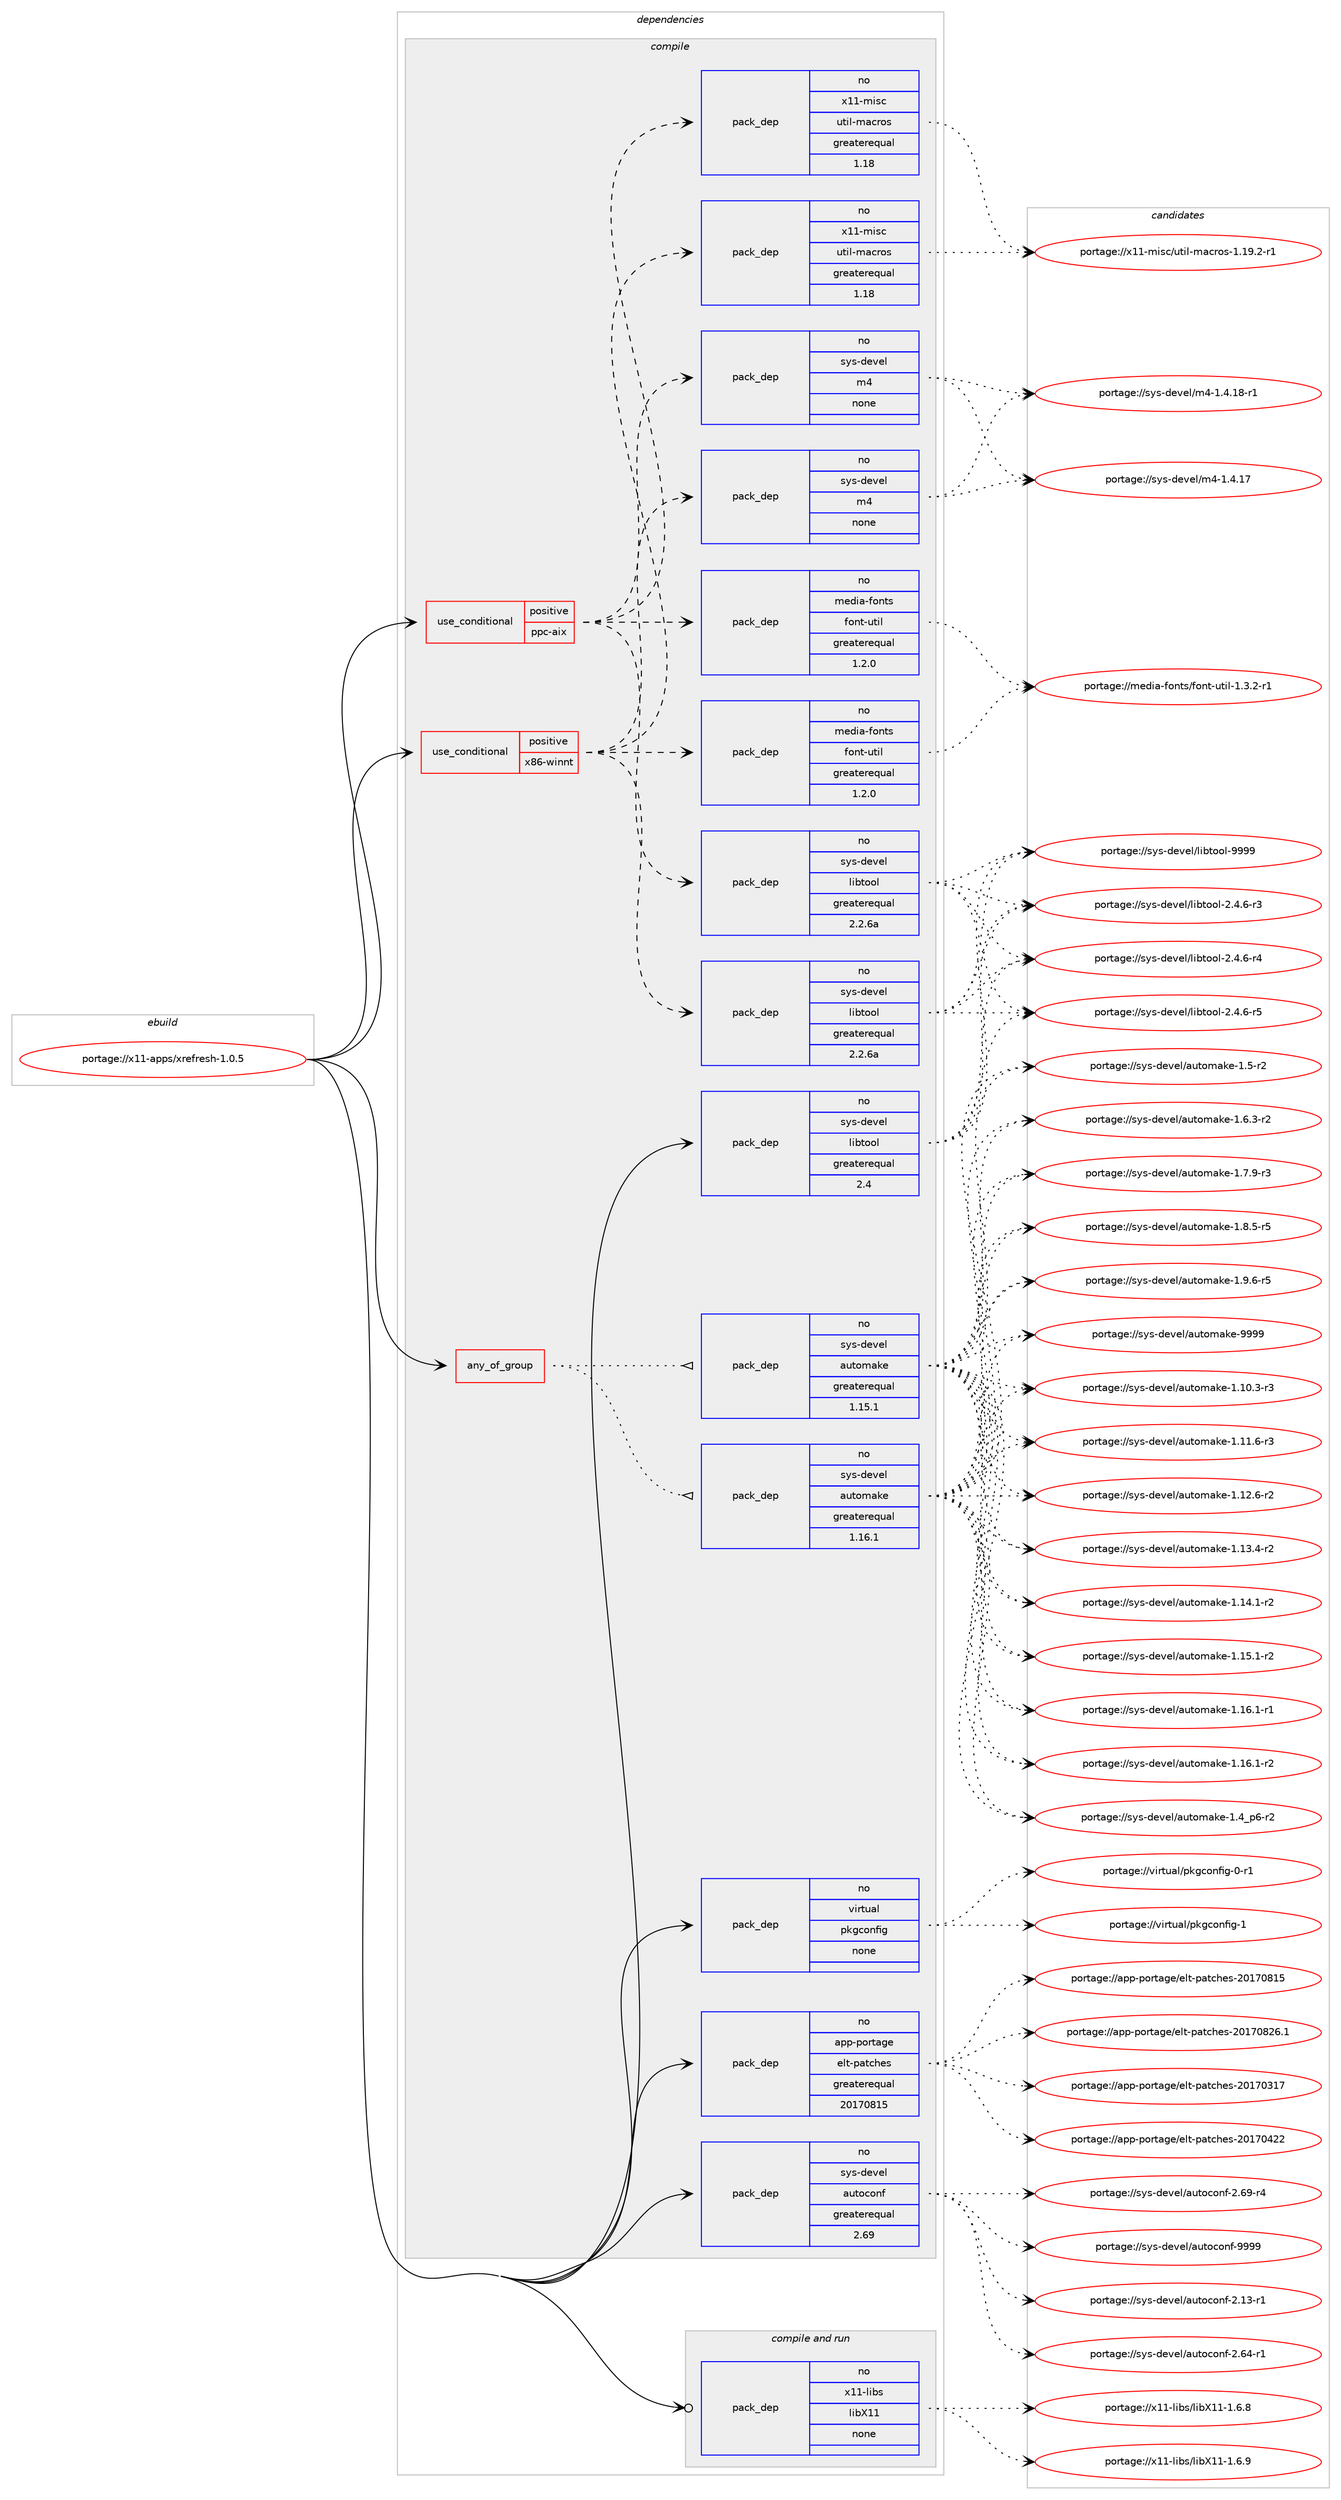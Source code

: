 digraph prolog {

# *************
# Graph options
# *************

newrank=true;
concentrate=true;
compound=true;
graph [rankdir=LR,fontname=Helvetica,fontsize=10,ranksep=1.5];#, ranksep=2.5, nodesep=0.2];
edge  [arrowhead=vee];
node  [fontname=Helvetica,fontsize=10];

# **********
# The ebuild
# **********

subgraph cluster_leftcol {
color=gray;
rank=same;
label=<<i>ebuild</i>>;
id [label="portage://x11-apps/xrefresh-1.0.5", color=red, width=4, href="../x11-apps/xrefresh-1.0.5.svg"];
}

# ****************
# The dependencies
# ****************

subgraph cluster_midcol {
color=gray;
label=<<i>dependencies</i>>;
subgraph cluster_compile {
fillcolor="#eeeeee";
style=filled;
label=<<i>compile</i>>;
subgraph any7689 {
dependency446697 [label=<<TABLE BORDER="0" CELLBORDER="1" CELLSPACING="0" CELLPADDING="4"><TR><TD CELLPADDING="10">any_of_group</TD></TR></TABLE>>, shape=none, color=red];subgraph pack331219 {
dependency446698 [label=<<TABLE BORDER="0" CELLBORDER="1" CELLSPACING="0" CELLPADDING="4" WIDTH="220"><TR><TD ROWSPAN="6" CELLPADDING="30">pack_dep</TD></TR><TR><TD WIDTH="110">no</TD></TR><TR><TD>sys-devel</TD></TR><TR><TD>automake</TD></TR><TR><TD>greaterequal</TD></TR><TR><TD>1.16.1</TD></TR></TABLE>>, shape=none, color=blue];
}
dependency446697:e -> dependency446698:w [weight=20,style="dotted",arrowhead="oinv"];
subgraph pack331220 {
dependency446699 [label=<<TABLE BORDER="0" CELLBORDER="1" CELLSPACING="0" CELLPADDING="4" WIDTH="220"><TR><TD ROWSPAN="6" CELLPADDING="30">pack_dep</TD></TR><TR><TD WIDTH="110">no</TD></TR><TR><TD>sys-devel</TD></TR><TR><TD>automake</TD></TR><TR><TD>greaterequal</TD></TR><TR><TD>1.15.1</TD></TR></TABLE>>, shape=none, color=blue];
}
dependency446697:e -> dependency446699:w [weight=20,style="dotted",arrowhead="oinv"];
}
id:e -> dependency446697:w [weight=20,style="solid",arrowhead="vee"];
subgraph cond107504 {
dependency446700 [label=<<TABLE BORDER="0" CELLBORDER="1" CELLSPACING="0" CELLPADDING="4"><TR><TD ROWSPAN="3" CELLPADDING="10">use_conditional</TD></TR><TR><TD>positive</TD></TR><TR><TD>ppc-aix</TD></TR></TABLE>>, shape=none, color=red];
subgraph pack331221 {
dependency446701 [label=<<TABLE BORDER="0" CELLBORDER="1" CELLSPACING="0" CELLPADDING="4" WIDTH="220"><TR><TD ROWSPAN="6" CELLPADDING="30">pack_dep</TD></TR><TR><TD WIDTH="110">no</TD></TR><TR><TD>sys-devel</TD></TR><TR><TD>libtool</TD></TR><TR><TD>greaterequal</TD></TR><TR><TD>2.2.6a</TD></TR></TABLE>>, shape=none, color=blue];
}
dependency446700:e -> dependency446701:w [weight=20,style="dashed",arrowhead="vee"];
subgraph pack331222 {
dependency446702 [label=<<TABLE BORDER="0" CELLBORDER="1" CELLSPACING="0" CELLPADDING="4" WIDTH="220"><TR><TD ROWSPAN="6" CELLPADDING="30">pack_dep</TD></TR><TR><TD WIDTH="110">no</TD></TR><TR><TD>sys-devel</TD></TR><TR><TD>m4</TD></TR><TR><TD>none</TD></TR><TR><TD></TD></TR></TABLE>>, shape=none, color=blue];
}
dependency446700:e -> dependency446702:w [weight=20,style="dashed",arrowhead="vee"];
subgraph pack331223 {
dependency446703 [label=<<TABLE BORDER="0" CELLBORDER="1" CELLSPACING="0" CELLPADDING="4" WIDTH="220"><TR><TD ROWSPAN="6" CELLPADDING="30">pack_dep</TD></TR><TR><TD WIDTH="110">no</TD></TR><TR><TD>x11-misc</TD></TR><TR><TD>util-macros</TD></TR><TR><TD>greaterequal</TD></TR><TR><TD>1.18</TD></TR></TABLE>>, shape=none, color=blue];
}
dependency446700:e -> dependency446703:w [weight=20,style="dashed",arrowhead="vee"];
subgraph pack331224 {
dependency446704 [label=<<TABLE BORDER="0" CELLBORDER="1" CELLSPACING="0" CELLPADDING="4" WIDTH="220"><TR><TD ROWSPAN="6" CELLPADDING="30">pack_dep</TD></TR><TR><TD WIDTH="110">no</TD></TR><TR><TD>media-fonts</TD></TR><TR><TD>font-util</TD></TR><TR><TD>greaterequal</TD></TR><TR><TD>1.2.0</TD></TR></TABLE>>, shape=none, color=blue];
}
dependency446700:e -> dependency446704:w [weight=20,style="dashed",arrowhead="vee"];
}
id:e -> dependency446700:w [weight=20,style="solid",arrowhead="vee"];
subgraph cond107505 {
dependency446705 [label=<<TABLE BORDER="0" CELLBORDER="1" CELLSPACING="0" CELLPADDING="4"><TR><TD ROWSPAN="3" CELLPADDING="10">use_conditional</TD></TR><TR><TD>positive</TD></TR><TR><TD>x86-winnt</TD></TR></TABLE>>, shape=none, color=red];
subgraph pack331225 {
dependency446706 [label=<<TABLE BORDER="0" CELLBORDER="1" CELLSPACING="0" CELLPADDING="4" WIDTH="220"><TR><TD ROWSPAN="6" CELLPADDING="30">pack_dep</TD></TR><TR><TD WIDTH="110">no</TD></TR><TR><TD>sys-devel</TD></TR><TR><TD>libtool</TD></TR><TR><TD>greaterequal</TD></TR><TR><TD>2.2.6a</TD></TR></TABLE>>, shape=none, color=blue];
}
dependency446705:e -> dependency446706:w [weight=20,style="dashed",arrowhead="vee"];
subgraph pack331226 {
dependency446707 [label=<<TABLE BORDER="0" CELLBORDER="1" CELLSPACING="0" CELLPADDING="4" WIDTH="220"><TR><TD ROWSPAN="6" CELLPADDING="30">pack_dep</TD></TR><TR><TD WIDTH="110">no</TD></TR><TR><TD>sys-devel</TD></TR><TR><TD>m4</TD></TR><TR><TD>none</TD></TR><TR><TD></TD></TR></TABLE>>, shape=none, color=blue];
}
dependency446705:e -> dependency446707:w [weight=20,style="dashed",arrowhead="vee"];
subgraph pack331227 {
dependency446708 [label=<<TABLE BORDER="0" CELLBORDER="1" CELLSPACING="0" CELLPADDING="4" WIDTH="220"><TR><TD ROWSPAN="6" CELLPADDING="30">pack_dep</TD></TR><TR><TD WIDTH="110">no</TD></TR><TR><TD>x11-misc</TD></TR><TR><TD>util-macros</TD></TR><TR><TD>greaterequal</TD></TR><TR><TD>1.18</TD></TR></TABLE>>, shape=none, color=blue];
}
dependency446705:e -> dependency446708:w [weight=20,style="dashed",arrowhead="vee"];
subgraph pack331228 {
dependency446709 [label=<<TABLE BORDER="0" CELLBORDER="1" CELLSPACING="0" CELLPADDING="4" WIDTH="220"><TR><TD ROWSPAN="6" CELLPADDING="30">pack_dep</TD></TR><TR><TD WIDTH="110">no</TD></TR><TR><TD>media-fonts</TD></TR><TR><TD>font-util</TD></TR><TR><TD>greaterequal</TD></TR><TR><TD>1.2.0</TD></TR></TABLE>>, shape=none, color=blue];
}
dependency446705:e -> dependency446709:w [weight=20,style="dashed",arrowhead="vee"];
}
id:e -> dependency446705:w [weight=20,style="solid",arrowhead="vee"];
subgraph pack331229 {
dependency446710 [label=<<TABLE BORDER="0" CELLBORDER="1" CELLSPACING="0" CELLPADDING="4" WIDTH="220"><TR><TD ROWSPAN="6" CELLPADDING="30">pack_dep</TD></TR><TR><TD WIDTH="110">no</TD></TR><TR><TD>app-portage</TD></TR><TR><TD>elt-patches</TD></TR><TR><TD>greaterequal</TD></TR><TR><TD>20170815</TD></TR></TABLE>>, shape=none, color=blue];
}
id:e -> dependency446710:w [weight=20,style="solid",arrowhead="vee"];
subgraph pack331230 {
dependency446711 [label=<<TABLE BORDER="0" CELLBORDER="1" CELLSPACING="0" CELLPADDING="4" WIDTH="220"><TR><TD ROWSPAN="6" CELLPADDING="30">pack_dep</TD></TR><TR><TD WIDTH="110">no</TD></TR><TR><TD>sys-devel</TD></TR><TR><TD>autoconf</TD></TR><TR><TD>greaterequal</TD></TR><TR><TD>2.69</TD></TR></TABLE>>, shape=none, color=blue];
}
id:e -> dependency446711:w [weight=20,style="solid",arrowhead="vee"];
subgraph pack331231 {
dependency446712 [label=<<TABLE BORDER="0" CELLBORDER="1" CELLSPACING="0" CELLPADDING="4" WIDTH="220"><TR><TD ROWSPAN="6" CELLPADDING="30">pack_dep</TD></TR><TR><TD WIDTH="110">no</TD></TR><TR><TD>sys-devel</TD></TR><TR><TD>libtool</TD></TR><TR><TD>greaterequal</TD></TR><TR><TD>2.4</TD></TR></TABLE>>, shape=none, color=blue];
}
id:e -> dependency446712:w [weight=20,style="solid",arrowhead="vee"];
subgraph pack331232 {
dependency446713 [label=<<TABLE BORDER="0" CELLBORDER="1" CELLSPACING="0" CELLPADDING="4" WIDTH="220"><TR><TD ROWSPAN="6" CELLPADDING="30">pack_dep</TD></TR><TR><TD WIDTH="110">no</TD></TR><TR><TD>virtual</TD></TR><TR><TD>pkgconfig</TD></TR><TR><TD>none</TD></TR><TR><TD></TD></TR></TABLE>>, shape=none, color=blue];
}
id:e -> dependency446713:w [weight=20,style="solid",arrowhead="vee"];
}
subgraph cluster_compileandrun {
fillcolor="#eeeeee";
style=filled;
label=<<i>compile and run</i>>;
subgraph pack331233 {
dependency446714 [label=<<TABLE BORDER="0" CELLBORDER="1" CELLSPACING="0" CELLPADDING="4" WIDTH="220"><TR><TD ROWSPAN="6" CELLPADDING="30">pack_dep</TD></TR><TR><TD WIDTH="110">no</TD></TR><TR><TD>x11-libs</TD></TR><TR><TD>libX11</TD></TR><TR><TD>none</TD></TR><TR><TD></TD></TR></TABLE>>, shape=none, color=blue];
}
id:e -> dependency446714:w [weight=20,style="solid",arrowhead="odotvee"];
}
subgraph cluster_run {
fillcolor="#eeeeee";
style=filled;
label=<<i>run</i>>;
}
}

# **************
# The candidates
# **************

subgraph cluster_choices {
rank=same;
color=gray;
label=<<i>candidates</i>>;

subgraph choice331219 {
color=black;
nodesep=1;
choiceportage11512111545100101118101108479711711611110997107101454946494846514511451 [label="portage://sys-devel/automake-1.10.3-r3", color=red, width=4,href="../sys-devel/automake-1.10.3-r3.svg"];
choiceportage11512111545100101118101108479711711611110997107101454946494946544511451 [label="portage://sys-devel/automake-1.11.6-r3", color=red, width=4,href="../sys-devel/automake-1.11.6-r3.svg"];
choiceportage11512111545100101118101108479711711611110997107101454946495046544511450 [label="portage://sys-devel/automake-1.12.6-r2", color=red, width=4,href="../sys-devel/automake-1.12.6-r2.svg"];
choiceportage11512111545100101118101108479711711611110997107101454946495146524511450 [label="portage://sys-devel/automake-1.13.4-r2", color=red, width=4,href="../sys-devel/automake-1.13.4-r2.svg"];
choiceportage11512111545100101118101108479711711611110997107101454946495246494511450 [label="portage://sys-devel/automake-1.14.1-r2", color=red, width=4,href="../sys-devel/automake-1.14.1-r2.svg"];
choiceportage11512111545100101118101108479711711611110997107101454946495346494511450 [label="portage://sys-devel/automake-1.15.1-r2", color=red, width=4,href="../sys-devel/automake-1.15.1-r2.svg"];
choiceportage11512111545100101118101108479711711611110997107101454946495446494511449 [label="portage://sys-devel/automake-1.16.1-r1", color=red, width=4,href="../sys-devel/automake-1.16.1-r1.svg"];
choiceportage11512111545100101118101108479711711611110997107101454946495446494511450 [label="portage://sys-devel/automake-1.16.1-r2", color=red, width=4,href="../sys-devel/automake-1.16.1-r2.svg"];
choiceportage115121115451001011181011084797117116111109971071014549465295112544511450 [label="portage://sys-devel/automake-1.4_p6-r2", color=red, width=4,href="../sys-devel/automake-1.4_p6-r2.svg"];
choiceportage11512111545100101118101108479711711611110997107101454946534511450 [label="portage://sys-devel/automake-1.5-r2", color=red, width=4,href="../sys-devel/automake-1.5-r2.svg"];
choiceportage115121115451001011181011084797117116111109971071014549465446514511450 [label="portage://sys-devel/automake-1.6.3-r2", color=red, width=4,href="../sys-devel/automake-1.6.3-r2.svg"];
choiceportage115121115451001011181011084797117116111109971071014549465546574511451 [label="portage://sys-devel/automake-1.7.9-r3", color=red, width=4,href="../sys-devel/automake-1.7.9-r3.svg"];
choiceportage115121115451001011181011084797117116111109971071014549465646534511453 [label="portage://sys-devel/automake-1.8.5-r5", color=red, width=4,href="../sys-devel/automake-1.8.5-r5.svg"];
choiceportage115121115451001011181011084797117116111109971071014549465746544511453 [label="portage://sys-devel/automake-1.9.6-r5", color=red, width=4,href="../sys-devel/automake-1.9.6-r5.svg"];
choiceportage115121115451001011181011084797117116111109971071014557575757 [label="portage://sys-devel/automake-9999", color=red, width=4,href="../sys-devel/automake-9999.svg"];
dependency446698:e -> choiceportage11512111545100101118101108479711711611110997107101454946494846514511451:w [style=dotted,weight="100"];
dependency446698:e -> choiceportage11512111545100101118101108479711711611110997107101454946494946544511451:w [style=dotted,weight="100"];
dependency446698:e -> choiceportage11512111545100101118101108479711711611110997107101454946495046544511450:w [style=dotted,weight="100"];
dependency446698:e -> choiceportage11512111545100101118101108479711711611110997107101454946495146524511450:w [style=dotted,weight="100"];
dependency446698:e -> choiceportage11512111545100101118101108479711711611110997107101454946495246494511450:w [style=dotted,weight="100"];
dependency446698:e -> choiceportage11512111545100101118101108479711711611110997107101454946495346494511450:w [style=dotted,weight="100"];
dependency446698:e -> choiceportage11512111545100101118101108479711711611110997107101454946495446494511449:w [style=dotted,weight="100"];
dependency446698:e -> choiceportage11512111545100101118101108479711711611110997107101454946495446494511450:w [style=dotted,weight="100"];
dependency446698:e -> choiceportage115121115451001011181011084797117116111109971071014549465295112544511450:w [style=dotted,weight="100"];
dependency446698:e -> choiceportage11512111545100101118101108479711711611110997107101454946534511450:w [style=dotted,weight="100"];
dependency446698:e -> choiceportage115121115451001011181011084797117116111109971071014549465446514511450:w [style=dotted,weight="100"];
dependency446698:e -> choiceportage115121115451001011181011084797117116111109971071014549465546574511451:w [style=dotted,weight="100"];
dependency446698:e -> choiceportage115121115451001011181011084797117116111109971071014549465646534511453:w [style=dotted,weight="100"];
dependency446698:e -> choiceportage115121115451001011181011084797117116111109971071014549465746544511453:w [style=dotted,weight="100"];
dependency446698:e -> choiceportage115121115451001011181011084797117116111109971071014557575757:w [style=dotted,weight="100"];
}
subgraph choice331220 {
color=black;
nodesep=1;
choiceportage11512111545100101118101108479711711611110997107101454946494846514511451 [label="portage://sys-devel/automake-1.10.3-r3", color=red, width=4,href="../sys-devel/automake-1.10.3-r3.svg"];
choiceportage11512111545100101118101108479711711611110997107101454946494946544511451 [label="portage://sys-devel/automake-1.11.6-r3", color=red, width=4,href="../sys-devel/automake-1.11.6-r3.svg"];
choiceportage11512111545100101118101108479711711611110997107101454946495046544511450 [label="portage://sys-devel/automake-1.12.6-r2", color=red, width=4,href="../sys-devel/automake-1.12.6-r2.svg"];
choiceportage11512111545100101118101108479711711611110997107101454946495146524511450 [label="portage://sys-devel/automake-1.13.4-r2", color=red, width=4,href="../sys-devel/automake-1.13.4-r2.svg"];
choiceportage11512111545100101118101108479711711611110997107101454946495246494511450 [label="portage://sys-devel/automake-1.14.1-r2", color=red, width=4,href="../sys-devel/automake-1.14.1-r2.svg"];
choiceportage11512111545100101118101108479711711611110997107101454946495346494511450 [label="portage://sys-devel/automake-1.15.1-r2", color=red, width=4,href="../sys-devel/automake-1.15.1-r2.svg"];
choiceportage11512111545100101118101108479711711611110997107101454946495446494511449 [label="portage://sys-devel/automake-1.16.1-r1", color=red, width=4,href="../sys-devel/automake-1.16.1-r1.svg"];
choiceportage11512111545100101118101108479711711611110997107101454946495446494511450 [label="portage://sys-devel/automake-1.16.1-r2", color=red, width=4,href="../sys-devel/automake-1.16.1-r2.svg"];
choiceportage115121115451001011181011084797117116111109971071014549465295112544511450 [label="portage://sys-devel/automake-1.4_p6-r2", color=red, width=4,href="../sys-devel/automake-1.4_p6-r2.svg"];
choiceportage11512111545100101118101108479711711611110997107101454946534511450 [label="portage://sys-devel/automake-1.5-r2", color=red, width=4,href="../sys-devel/automake-1.5-r2.svg"];
choiceportage115121115451001011181011084797117116111109971071014549465446514511450 [label="portage://sys-devel/automake-1.6.3-r2", color=red, width=4,href="../sys-devel/automake-1.6.3-r2.svg"];
choiceportage115121115451001011181011084797117116111109971071014549465546574511451 [label="portage://sys-devel/automake-1.7.9-r3", color=red, width=4,href="../sys-devel/automake-1.7.9-r3.svg"];
choiceportage115121115451001011181011084797117116111109971071014549465646534511453 [label="portage://sys-devel/automake-1.8.5-r5", color=red, width=4,href="../sys-devel/automake-1.8.5-r5.svg"];
choiceportage115121115451001011181011084797117116111109971071014549465746544511453 [label="portage://sys-devel/automake-1.9.6-r5", color=red, width=4,href="../sys-devel/automake-1.9.6-r5.svg"];
choiceportage115121115451001011181011084797117116111109971071014557575757 [label="portage://sys-devel/automake-9999", color=red, width=4,href="../sys-devel/automake-9999.svg"];
dependency446699:e -> choiceportage11512111545100101118101108479711711611110997107101454946494846514511451:w [style=dotted,weight="100"];
dependency446699:e -> choiceportage11512111545100101118101108479711711611110997107101454946494946544511451:w [style=dotted,weight="100"];
dependency446699:e -> choiceportage11512111545100101118101108479711711611110997107101454946495046544511450:w [style=dotted,weight="100"];
dependency446699:e -> choiceportage11512111545100101118101108479711711611110997107101454946495146524511450:w [style=dotted,weight="100"];
dependency446699:e -> choiceportage11512111545100101118101108479711711611110997107101454946495246494511450:w [style=dotted,weight="100"];
dependency446699:e -> choiceportage11512111545100101118101108479711711611110997107101454946495346494511450:w [style=dotted,weight="100"];
dependency446699:e -> choiceportage11512111545100101118101108479711711611110997107101454946495446494511449:w [style=dotted,weight="100"];
dependency446699:e -> choiceportage11512111545100101118101108479711711611110997107101454946495446494511450:w [style=dotted,weight="100"];
dependency446699:e -> choiceportage115121115451001011181011084797117116111109971071014549465295112544511450:w [style=dotted,weight="100"];
dependency446699:e -> choiceportage11512111545100101118101108479711711611110997107101454946534511450:w [style=dotted,weight="100"];
dependency446699:e -> choiceportage115121115451001011181011084797117116111109971071014549465446514511450:w [style=dotted,weight="100"];
dependency446699:e -> choiceportage115121115451001011181011084797117116111109971071014549465546574511451:w [style=dotted,weight="100"];
dependency446699:e -> choiceportage115121115451001011181011084797117116111109971071014549465646534511453:w [style=dotted,weight="100"];
dependency446699:e -> choiceportage115121115451001011181011084797117116111109971071014549465746544511453:w [style=dotted,weight="100"];
dependency446699:e -> choiceportage115121115451001011181011084797117116111109971071014557575757:w [style=dotted,weight="100"];
}
subgraph choice331221 {
color=black;
nodesep=1;
choiceportage1151211154510010111810110847108105981161111111084550465246544511451 [label="portage://sys-devel/libtool-2.4.6-r3", color=red, width=4,href="../sys-devel/libtool-2.4.6-r3.svg"];
choiceportage1151211154510010111810110847108105981161111111084550465246544511452 [label="portage://sys-devel/libtool-2.4.6-r4", color=red, width=4,href="../sys-devel/libtool-2.4.6-r4.svg"];
choiceportage1151211154510010111810110847108105981161111111084550465246544511453 [label="portage://sys-devel/libtool-2.4.6-r5", color=red, width=4,href="../sys-devel/libtool-2.4.6-r5.svg"];
choiceportage1151211154510010111810110847108105981161111111084557575757 [label="portage://sys-devel/libtool-9999", color=red, width=4,href="../sys-devel/libtool-9999.svg"];
dependency446701:e -> choiceportage1151211154510010111810110847108105981161111111084550465246544511451:w [style=dotted,weight="100"];
dependency446701:e -> choiceportage1151211154510010111810110847108105981161111111084550465246544511452:w [style=dotted,weight="100"];
dependency446701:e -> choiceportage1151211154510010111810110847108105981161111111084550465246544511453:w [style=dotted,weight="100"];
dependency446701:e -> choiceportage1151211154510010111810110847108105981161111111084557575757:w [style=dotted,weight="100"];
}
subgraph choice331222 {
color=black;
nodesep=1;
choiceportage11512111545100101118101108471095245494652464955 [label="portage://sys-devel/m4-1.4.17", color=red, width=4,href="../sys-devel/m4-1.4.17.svg"];
choiceportage115121115451001011181011084710952454946524649564511449 [label="portage://sys-devel/m4-1.4.18-r1", color=red, width=4,href="../sys-devel/m4-1.4.18-r1.svg"];
dependency446702:e -> choiceportage11512111545100101118101108471095245494652464955:w [style=dotted,weight="100"];
dependency446702:e -> choiceportage115121115451001011181011084710952454946524649564511449:w [style=dotted,weight="100"];
}
subgraph choice331223 {
color=black;
nodesep=1;
choiceportage1204949451091051159947117116105108451099799114111115454946495746504511449 [label="portage://x11-misc/util-macros-1.19.2-r1", color=red, width=4,href="../x11-misc/util-macros-1.19.2-r1.svg"];
dependency446703:e -> choiceportage1204949451091051159947117116105108451099799114111115454946495746504511449:w [style=dotted,weight="100"];
}
subgraph choice331224 {
color=black;
nodesep=1;
choiceportage109101100105974510211111011611547102111110116451171161051084549465146504511449 [label="portage://media-fonts/font-util-1.3.2-r1", color=red, width=4,href="../media-fonts/font-util-1.3.2-r1.svg"];
dependency446704:e -> choiceportage109101100105974510211111011611547102111110116451171161051084549465146504511449:w [style=dotted,weight="100"];
}
subgraph choice331225 {
color=black;
nodesep=1;
choiceportage1151211154510010111810110847108105981161111111084550465246544511451 [label="portage://sys-devel/libtool-2.4.6-r3", color=red, width=4,href="../sys-devel/libtool-2.4.6-r3.svg"];
choiceportage1151211154510010111810110847108105981161111111084550465246544511452 [label="portage://sys-devel/libtool-2.4.6-r4", color=red, width=4,href="../sys-devel/libtool-2.4.6-r4.svg"];
choiceportage1151211154510010111810110847108105981161111111084550465246544511453 [label="portage://sys-devel/libtool-2.4.6-r5", color=red, width=4,href="../sys-devel/libtool-2.4.6-r5.svg"];
choiceportage1151211154510010111810110847108105981161111111084557575757 [label="portage://sys-devel/libtool-9999", color=red, width=4,href="../sys-devel/libtool-9999.svg"];
dependency446706:e -> choiceportage1151211154510010111810110847108105981161111111084550465246544511451:w [style=dotted,weight="100"];
dependency446706:e -> choiceportage1151211154510010111810110847108105981161111111084550465246544511452:w [style=dotted,weight="100"];
dependency446706:e -> choiceportage1151211154510010111810110847108105981161111111084550465246544511453:w [style=dotted,weight="100"];
dependency446706:e -> choiceportage1151211154510010111810110847108105981161111111084557575757:w [style=dotted,weight="100"];
}
subgraph choice331226 {
color=black;
nodesep=1;
choiceportage11512111545100101118101108471095245494652464955 [label="portage://sys-devel/m4-1.4.17", color=red, width=4,href="../sys-devel/m4-1.4.17.svg"];
choiceportage115121115451001011181011084710952454946524649564511449 [label="portage://sys-devel/m4-1.4.18-r1", color=red, width=4,href="../sys-devel/m4-1.4.18-r1.svg"];
dependency446707:e -> choiceportage11512111545100101118101108471095245494652464955:w [style=dotted,weight="100"];
dependency446707:e -> choiceportage115121115451001011181011084710952454946524649564511449:w [style=dotted,weight="100"];
}
subgraph choice331227 {
color=black;
nodesep=1;
choiceportage1204949451091051159947117116105108451099799114111115454946495746504511449 [label="portage://x11-misc/util-macros-1.19.2-r1", color=red, width=4,href="../x11-misc/util-macros-1.19.2-r1.svg"];
dependency446708:e -> choiceportage1204949451091051159947117116105108451099799114111115454946495746504511449:w [style=dotted,weight="100"];
}
subgraph choice331228 {
color=black;
nodesep=1;
choiceportage109101100105974510211111011611547102111110116451171161051084549465146504511449 [label="portage://media-fonts/font-util-1.3.2-r1", color=red, width=4,href="../media-fonts/font-util-1.3.2-r1.svg"];
dependency446709:e -> choiceportage109101100105974510211111011611547102111110116451171161051084549465146504511449:w [style=dotted,weight="100"];
}
subgraph choice331229 {
color=black;
nodesep=1;
choiceportage97112112451121111141169710310147101108116451129711699104101115455048495548514955 [label="portage://app-portage/elt-patches-20170317", color=red, width=4,href="../app-portage/elt-patches-20170317.svg"];
choiceportage97112112451121111141169710310147101108116451129711699104101115455048495548525050 [label="portage://app-portage/elt-patches-20170422", color=red, width=4,href="../app-portage/elt-patches-20170422.svg"];
choiceportage97112112451121111141169710310147101108116451129711699104101115455048495548564953 [label="portage://app-portage/elt-patches-20170815", color=red, width=4,href="../app-portage/elt-patches-20170815.svg"];
choiceportage971121124511211111411697103101471011081164511297116991041011154550484955485650544649 [label="portage://app-portage/elt-patches-20170826.1", color=red, width=4,href="../app-portage/elt-patches-20170826.1.svg"];
dependency446710:e -> choiceportage97112112451121111141169710310147101108116451129711699104101115455048495548514955:w [style=dotted,weight="100"];
dependency446710:e -> choiceportage97112112451121111141169710310147101108116451129711699104101115455048495548525050:w [style=dotted,weight="100"];
dependency446710:e -> choiceportage97112112451121111141169710310147101108116451129711699104101115455048495548564953:w [style=dotted,weight="100"];
dependency446710:e -> choiceportage971121124511211111411697103101471011081164511297116991041011154550484955485650544649:w [style=dotted,weight="100"];
}
subgraph choice331230 {
color=black;
nodesep=1;
choiceportage1151211154510010111810110847971171161119911111010245504649514511449 [label="portage://sys-devel/autoconf-2.13-r1", color=red, width=4,href="../sys-devel/autoconf-2.13-r1.svg"];
choiceportage1151211154510010111810110847971171161119911111010245504654524511449 [label="portage://sys-devel/autoconf-2.64-r1", color=red, width=4,href="../sys-devel/autoconf-2.64-r1.svg"];
choiceportage1151211154510010111810110847971171161119911111010245504654574511452 [label="portage://sys-devel/autoconf-2.69-r4", color=red, width=4,href="../sys-devel/autoconf-2.69-r4.svg"];
choiceportage115121115451001011181011084797117116111991111101024557575757 [label="portage://sys-devel/autoconf-9999", color=red, width=4,href="../sys-devel/autoconf-9999.svg"];
dependency446711:e -> choiceportage1151211154510010111810110847971171161119911111010245504649514511449:w [style=dotted,weight="100"];
dependency446711:e -> choiceportage1151211154510010111810110847971171161119911111010245504654524511449:w [style=dotted,weight="100"];
dependency446711:e -> choiceportage1151211154510010111810110847971171161119911111010245504654574511452:w [style=dotted,weight="100"];
dependency446711:e -> choiceportage115121115451001011181011084797117116111991111101024557575757:w [style=dotted,weight="100"];
}
subgraph choice331231 {
color=black;
nodesep=1;
choiceportage1151211154510010111810110847108105981161111111084550465246544511451 [label="portage://sys-devel/libtool-2.4.6-r3", color=red, width=4,href="../sys-devel/libtool-2.4.6-r3.svg"];
choiceportage1151211154510010111810110847108105981161111111084550465246544511452 [label="portage://sys-devel/libtool-2.4.6-r4", color=red, width=4,href="../sys-devel/libtool-2.4.6-r4.svg"];
choiceportage1151211154510010111810110847108105981161111111084550465246544511453 [label="portage://sys-devel/libtool-2.4.6-r5", color=red, width=4,href="../sys-devel/libtool-2.4.6-r5.svg"];
choiceportage1151211154510010111810110847108105981161111111084557575757 [label="portage://sys-devel/libtool-9999", color=red, width=4,href="../sys-devel/libtool-9999.svg"];
dependency446712:e -> choiceportage1151211154510010111810110847108105981161111111084550465246544511451:w [style=dotted,weight="100"];
dependency446712:e -> choiceportage1151211154510010111810110847108105981161111111084550465246544511452:w [style=dotted,weight="100"];
dependency446712:e -> choiceportage1151211154510010111810110847108105981161111111084550465246544511453:w [style=dotted,weight="100"];
dependency446712:e -> choiceportage1151211154510010111810110847108105981161111111084557575757:w [style=dotted,weight="100"];
}
subgraph choice331232 {
color=black;
nodesep=1;
choiceportage11810511411611797108471121071039911111010210510345484511449 [label="portage://virtual/pkgconfig-0-r1", color=red, width=4,href="../virtual/pkgconfig-0-r1.svg"];
choiceportage1181051141161179710847112107103991111101021051034549 [label="portage://virtual/pkgconfig-1", color=red, width=4,href="../virtual/pkgconfig-1.svg"];
dependency446713:e -> choiceportage11810511411611797108471121071039911111010210510345484511449:w [style=dotted,weight="100"];
dependency446713:e -> choiceportage1181051141161179710847112107103991111101021051034549:w [style=dotted,weight="100"];
}
subgraph choice331233 {
color=black;
nodesep=1;
choiceportage120494945108105981154710810598884949454946544656 [label="portage://x11-libs/libX11-1.6.8", color=red, width=4,href="../x11-libs/libX11-1.6.8.svg"];
choiceportage120494945108105981154710810598884949454946544657 [label="portage://x11-libs/libX11-1.6.9", color=red, width=4,href="../x11-libs/libX11-1.6.9.svg"];
dependency446714:e -> choiceportage120494945108105981154710810598884949454946544656:w [style=dotted,weight="100"];
dependency446714:e -> choiceportage120494945108105981154710810598884949454946544657:w [style=dotted,weight="100"];
}
}

}
